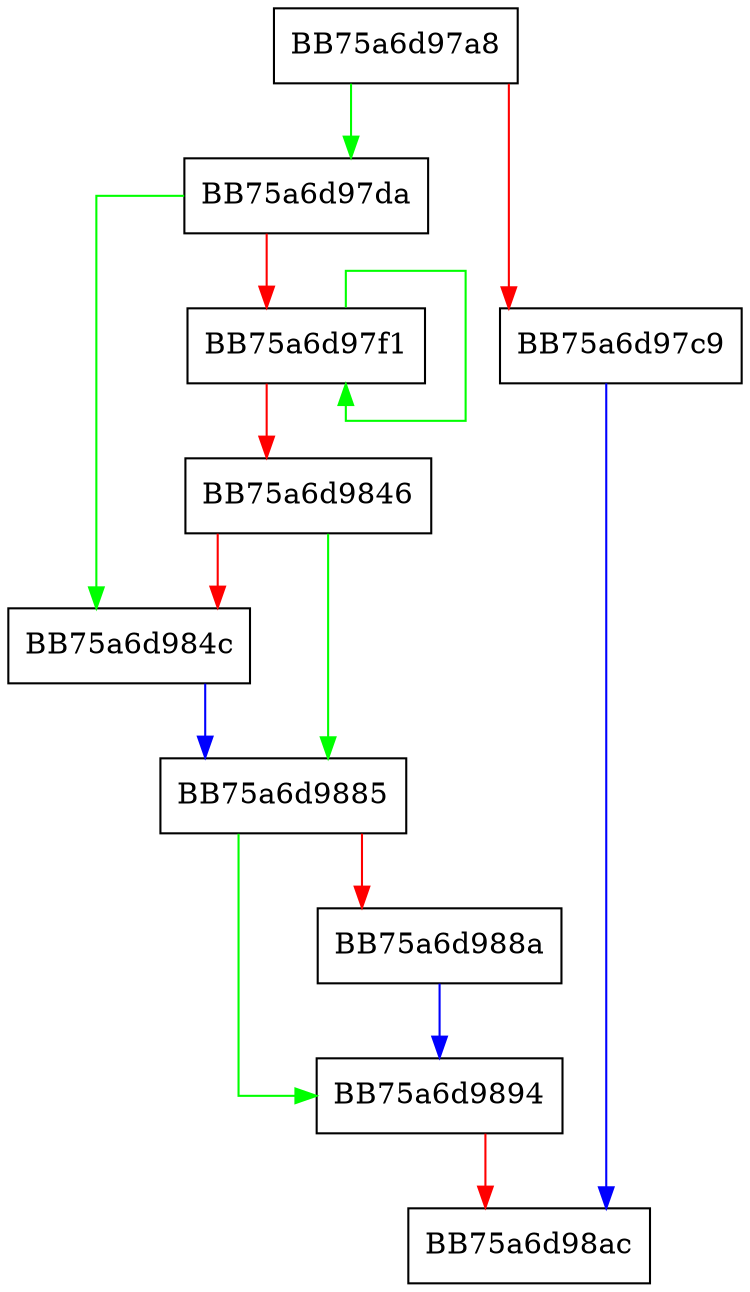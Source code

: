 digraph format_uint64 {
  node [shape="box"];
  graph [splines=ortho];
  BB75a6d97a8 -> BB75a6d97da [color="green"];
  BB75a6d97a8 -> BB75a6d97c9 [color="red"];
  BB75a6d97c9 -> BB75a6d98ac [color="blue"];
  BB75a6d97da -> BB75a6d984c [color="green"];
  BB75a6d97da -> BB75a6d97f1 [color="red"];
  BB75a6d97f1 -> BB75a6d97f1 [color="green"];
  BB75a6d97f1 -> BB75a6d9846 [color="red"];
  BB75a6d9846 -> BB75a6d9885 [color="green"];
  BB75a6d9846 -> BB75a6d984c [color="red"];
  BB75a6d984c -> BB75a6d9885 [color="blue"];
  BB75a6d9885 -> BB75a6d9894 [color="green"];
  BB75a6d9885 -> BB75a6d988a [color="red"];
  BB75a6d988a -> BB75a6d9894 [color="blue"];
  BB75a6d9894 -> BB75a6d98ac [color="red"];
}